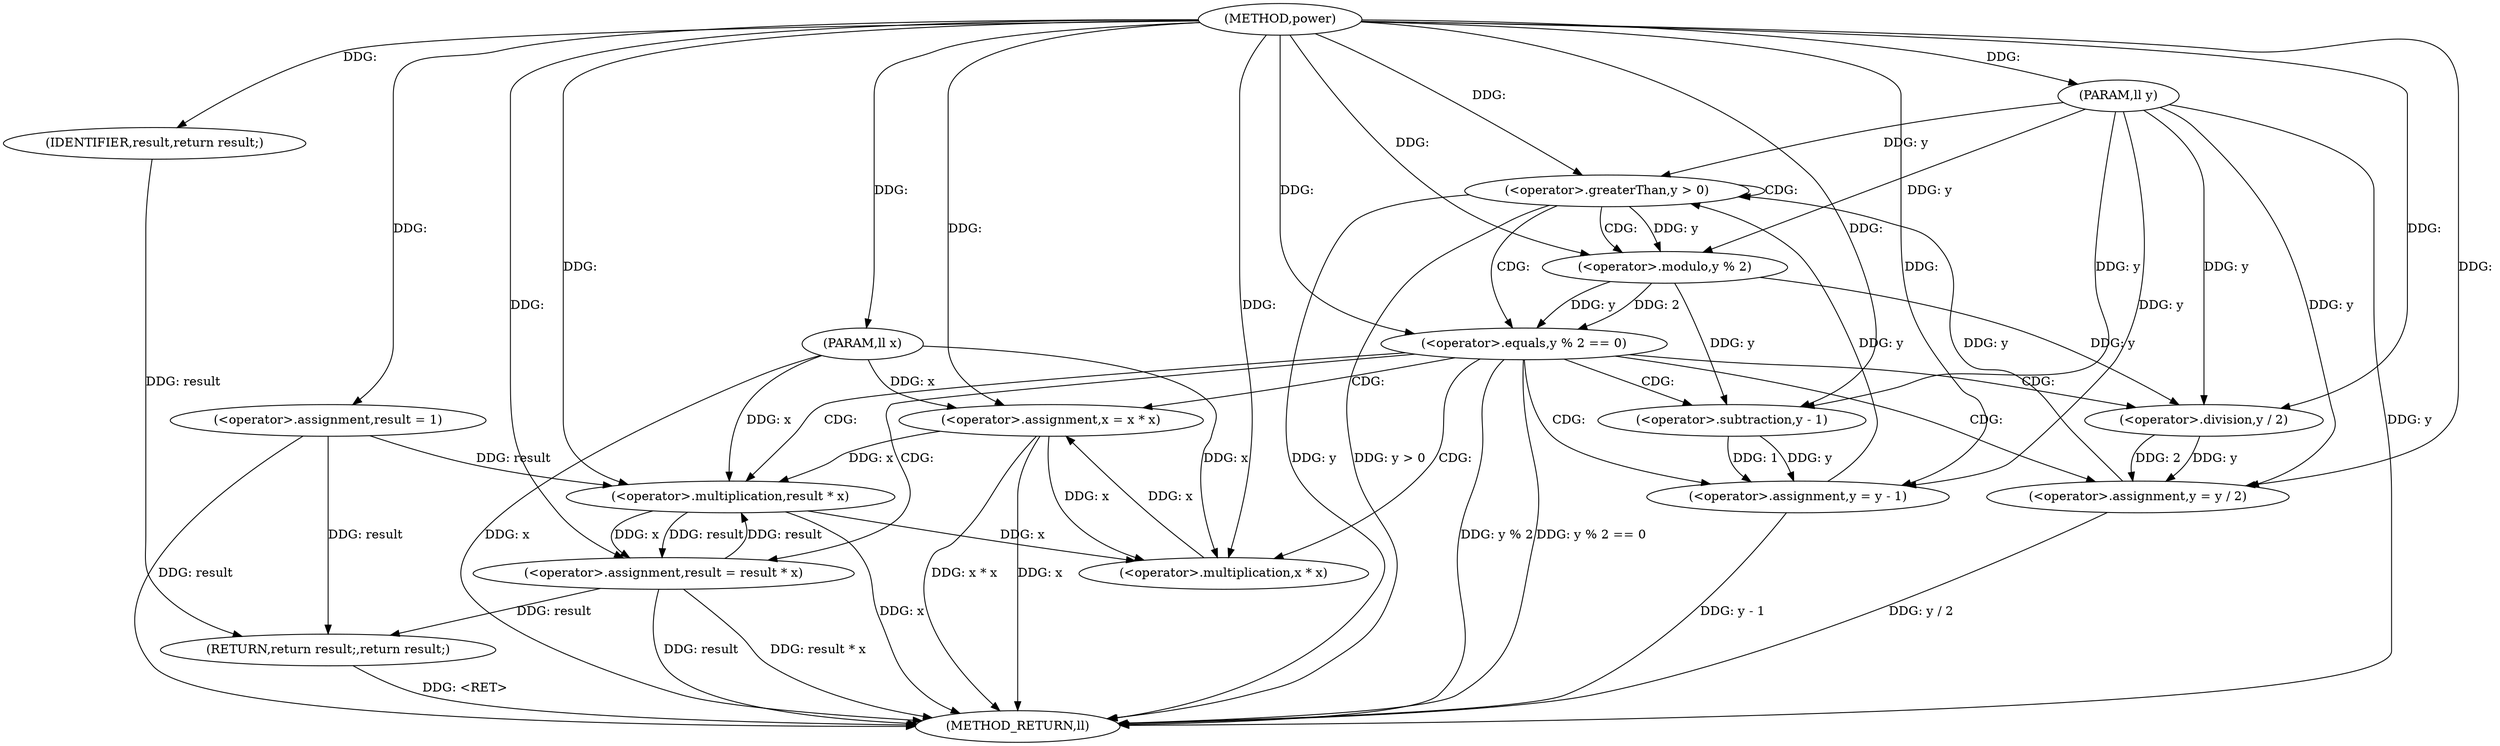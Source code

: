digraph "power" {  
"1000135" [label = "(METHOD,power)" ]
"1000179" [label = "(METHOD_RETURN,ll)" ]
"1000136" [label = "(PARAM,ll x)" ]
"1000137" [label = "(PARAM,ll y)" ]
"1000140" [label = "(<operator>.assignment,result = 1)" ]
"1000177" [label = "(RETURN,return result;,return result;)" ]
"1000144" [label = "(<operator>.greaterThan,y > 0)" ]
"1000178" [label = "(IDENTIFIER,result,return result;)" ]
"1000149" [label = "(<operator>.equals,y % 2 == 0)" ]
"1000155" [label = "(<operator>.assignment,x = x * x)" ]
"1000160" [label = "(<operator>.assignment,y = y / 2)" ]
"1000150" [label = "(<operator>.modulo,y % 2)" ]
"1000167" [label = "(<operator>.assignment,result = result * x)" ]
"1000172" [label = "(<operator>.assignment,y = y - 1)" ]
"1000157" [label = "(<operator>.multiplication,x * x)" ]
"1000162" [label = "(<operator>.division,y / 2)" ]
"1000169" [label = "(<operator>.multiplication,result * x)" ]
"1000174" [label = "(<operator>.subtraction,y - 1)" ]
  "1000136" -> "1000179"  [ label = "DDG: x"] 
  "1000137" -> "1000179"  [ label = "DDG: y"] 
  "1000140" -> "1000179"  [ label = "DDG: result"] 
  "1000144" -> "1000179"  [ label = "DDG: y"] 
  "1000144" -> "1000179"  [ label = "DDG: y > 0"] 
  "1000149" -> "1000179"  [ label = "DDG: y % 2"] 
  "1000149" -> "1000179"  [ label = "DDG: y % 2 == 0"] 
  "1000167" -> "1000179"  [ label = "DDG: result"] 
  "1000169" -> "1000179"  [ label = "DDG: x"] 
  "1000167" -> "1000179"  [ label = "DDG: result * x"] 
  "1000172" -> "1000179"  [ label = "DDG: y - 1"] 
  "1000155" -> "1000179"  [ label = "DDG: x"] 
  "1000155" -> "1000179"  [ label = "DDG: x * x"] 
  "1000160" -> "1000179"  [ label = "DDG: y / 2"] 
  "1000177" -> "1000179"  [ label = "DDG: <RET>"] 
  "1000135" -> "1000136"  [ label = "DDG: "] 
  "1000135" -> "1000137"  [ label = "DDG: "] 
  "1000135" -> "1000140"  [ label = "DDG: "] 
  "1000178" -> "1000177"  [ label = "DDG: result"] 
  "1000140" -> "1000177"  [ label = "DDG: result"] 
  "1000167" -> "1000177"  [ label = "DDG: result"] 
  "1000135" -> "1000178"  [ label = "DDG: "] 
  "1000172" -> "1000144"  [ label = "DDG: y"] 
  "1000160" -> "1000144"  [ label = "DDG: y"] 
  "1000137" -> "1000144"  [ label = "DDG: y"] 
  "1000135" -> "1000144"  [ label = "DDG: "] 
  "1000150" -> "1000149"  [ label = "DDG: y"] 
  "1000150" -> "1000149"  [ label = "DDG: 2"] 
  "1000135" -> "1000149"  [ label = "DDG: "] 
  "1000157" -> "1000155"  [ label = "DDG: x"] 
  "1000162" -> "1000160"  [ label = "DDG: y"] 
  "1000162" -> "1000160"  [ label = "DDG: 2"] 
  "1000144" -> "1000150"  [ label = "DDG: y"] 
  "1000137" -> "1000150"  [ label = "DDG: y"] 
  "1000135" -> "1000150"  [ label = "DDG: "] 
  "1000136" -> "1000155"  [ label = "DDG: x"] 
  "1000135" -> "1000155"  [ label = "DDG: "] 
  "1000137" -> "1000160"  [ label = "DDG: y"] 
  "1000135" -> "1000160"  [ label = "DDG: "] 
  "1000169" -> "1000167"  [ label = "DDG: result"] 
  "1000169" -> "1000167"  [ label = "DDG: x"] 
  "1000174" -> "1000172"  [ label = "DDG: 1"] 
  "1000174" -> "1000172"  [ label = "DDG: y"] 
  "1000169" -> "1000157"  [ label = "DDG: x"] 
  "1000155" -> "1000157"  [ label = "DDG: x"] 
  "1000136" -> "1000157"  [ label = "DDG: x"] 
  "1000135" -> "1000157"  [ label = "DDG: "] 
  "1000150" -> "1000162"  [ label = "DDG: y"] 
  "1000137" -> "1000162"  [ label = "DDG: y"] 
  "1000135" -> "1000162"  [ label = "DDG: "] 
  "1000135" -> "1000167"  [ label = "DDG: "] 
  "1000137" -> "1000172"  [ label = "DDG: y"] 
  "1000135" -> "1000172"  [ label = "DDG: "] 
  "1000140" -> "1000169"  [ label = "DDG: result"] 
  "1000167" -> "1000169"  [ label = "DDG: result"] 
  "1000135" -> "1000169"  [ label = "DDG: "] 
  "1000155" -> "1000169"  [ label = "DDG: x"] 
  "1000136" -> "1000169"  [ label = "DDG: x"] 
  "1000150" -> "1000174"  [ label = "DDG: y"] 
  "1000137" -> "1000174"  [ label = "DDG: y"] 
  "1000135" -> "1000174"  [ label = "DDG: "] 
  "1000144" -> "1000150"  [ label = "CDG: "] 
  "1000144" -> "1000144"  [ label = "CDG: "] 
  "1000144" -> "1000149"  [ label = "CDG: "] 
  "1000149" -> "1000174"  [ label = "CDG: "] 
  "1000149" -> "1000167"  [ label = "CDG: "] 
  "1000149" -> "1000155"  [ label = "CDG: "] 
  "1000149" -> "1000160"  [ label = "CDG: "] 
  "1000149" -> "1000162"  [ label = "CDG: "] 
  "1000149" -> "1000157"  [ label = "CDG: "] 
  "1000149" -> "1000172"  [ label = "CDG: "] 
  "1000149" -> "1000169"  [ label = "CDG: "] 
}
